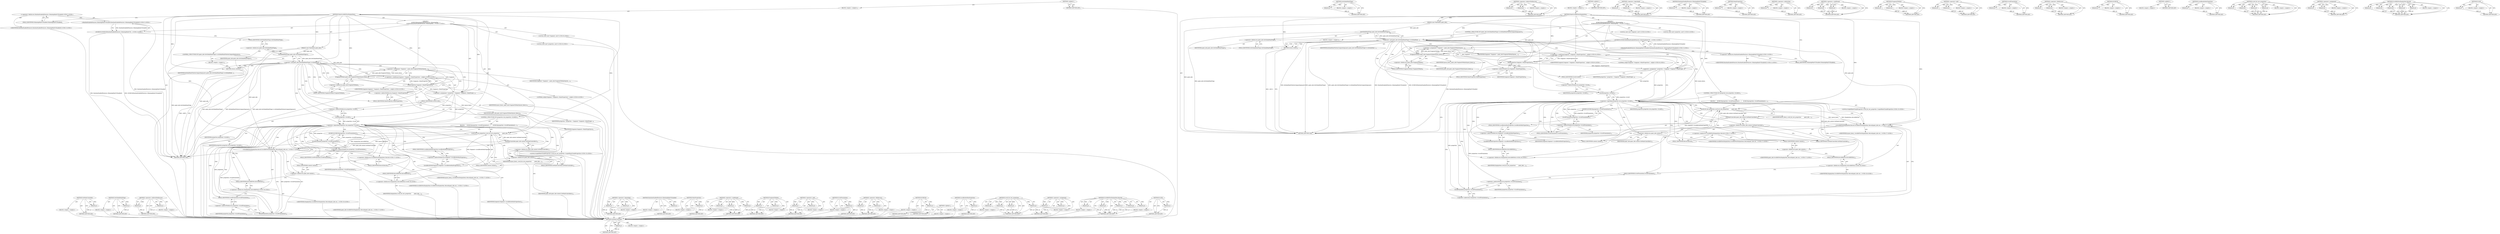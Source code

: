digraph "Scroll" {
vulnerable_179 [label=<(METHOD,GetPaintController)>];
vulnerable_180 [label=<(PARAM,p1)>];
vulnerable_181 [label=<(BLOCK,&lt;empty&gt;,&lt;empty&gt;)>];
vulnerable_182 [label=<(METHOD_RETURN,ANY)>];
vulnerable_130 [label=<(METHOD,GetGlobalPaintFlags)>];
vulnerable_131 [label=<(PARAM,p1)>];
vulnerable_132 [label=<(BLOCK,&lt;empty&gt;,&lt;empty&gt;)>];
vulnerable_133 [label=<(METHOD_RETURN,ANY)>];
vulnerable_154 [label=<(METHOD,&lt;operator&gt;.indirectFieldAccess)>];
vulnerable_155 [label=<(PARAM,p1)>];
vulnerable_156 [label=<(PARAM,p2)>];
vulnerable_157 [label=<(BLOCK,&lt;empty&gt;,&lt;empty&gt;)>];
vulnerable_158 [label=<(METHOD_RETURN,ANY)>];
vulnerable_6 [label=<(METHOD,&lt;global&gt;)<SUB>1</SUB>>];
vulnerable_7 [label=<(BLOCK,&lt;empty&gt;,&lt;empty&gt;)<SUB>1</SUB>>];
vulnerable_8 [label=<(METHOD,PaintScrollHitTestDisplayItem)<SUB>1</SUB>>];
vulnerable_9 [label=<(PARAM,const PaintInfo&amp; paint_info)<SUB>1</SUB>>];
vulnerable_10 [label="<(BLOCK,{
  DCHECK(RuntimeEnabledFeatures::SlimmingPain...,{
  DCHECK(RuntimeEnabledFeatures::SlimmingPain...)<SUB>1</SUB>>"];
vulnerable_11 [label="<(DCHECK,DCHECK(RuntimeEnabledFeatures::SlimmingPaintV2E...)<SUB>2</SUB>>"];
vulnerable_12 [label="<(RuntimeEnabledFeatures.SlimmingPaintV2Enabled,RuntimeEnabledFeatures::SlimmingPaintV2Enabled())<SUB>2</SUB>>"];
vulnerable_13 [label="<(&lt;operator&gt;.fieldAccess,RuntimeEnabledFeatures::SlimmingPaintV2Enabled)<SUB>2</SUB>>"];
vulnerable_14 [label="<(IDENTIFIER,RuntimeEnabledFeatures,RuntimeEnabledFeatures::SlimmingPaintV2Enabled())<SUB>2</SUB>>"];
vulnerable_15 [label=<(FIELD_IDENTIFIER,SlimmingPaintV2Enabled,SlimmingPaintV2Enabled)<SUB>2</SUB>>];
vulnerable_16 [label=<(CONTROL_STRUCTURE,IF,if (paint_info.GetGlobalPaintFlags() &amp; kGlobalPaintFlattenCompositingLayers))<SUB>4</SUB>>];
vulnerable_17 [label=<(&lt;operator&gt;.and,paint_info.GetGlobalPaintFlags() &amp; kGlobalPaint...)<SUB>4</SUB>>];
vulnerable_18 [label=<(GetGlobalPaintFlags,paint_info.GetGlobalPaintFlags())<SUB>4</SUB>>];
vulnerable_19 [label=<(&lt;operator&gt;.fieldAccess,paint_info.GetGlobalPaintFlags)<SUB>4</SUB>>];
vulnerable_20 [label=<(IDENTIFIER,paint_info,paint_info.GetGlobalPaintFlags())<SUB>4</SUB>>];
vulnerable_21 [label=<(FIELD_IDENTIFIER,GetGlobalPaintFlags,GetGlobalPaintFlags)<SUB>4</SUB>>];
vulnerable_22 [label=<(IDENTIFIER,kGlobalPaintFlattenCompositingLayers,paint_info.GetGlobalPaintFlags() &amp; kGlobalPaint...)<SUB>4</SUB>>];
vulnerable_23 [label=<(BLOCK,&lt;empty&gt;,&lt;empty&gt;)<SUB>5</SUB>>];
vulnerable_24 [label=<(RETURN,return;,return;)<SUB>5</SUB>>];
vulnerable_25 [label="<(LOCAL,const auto* fragment: auto*)<SUB>8</SUB>>"];
vulnerable_26 [label=<(&lt;operator&gt;.assignment,* fragment = paint_info.FragmentToPaint(layout_...)<SUB>8</SUB>>];
vulnerable_27 [label=<(IDENTIFIER,fragment,* fragment = paint_info.FragmentToPaint(layout_...)<SUB>8</SUB>>];
vulnerable_28 [label=<(FragmentToPaint,paint_info.FragmentToPaint(layout_block_))<SUB>8</SUB>>];
vulnerable_29 [label=<(&lt;operator&gt;.fieldAccess,paint_info.FragmentToPaint)<SUB>8</SUB>>];
vulnerable_30 [label=<(IDENTIFIER,paint_info,paint_info.FragmentToPaint(layout_block_))<SUB>8</SUB>>];
vulnerable_31 [label=<(FIELD_IDENTIFIER,FragmentToPaint,FragmentToPaint)<SUB>8</SUB>>];
vulnerable_32 [label=<(IDENTIFIER,layout_block_,paint_info.FragmentToPaint(layout_block_))<SUB>8</SUB>>];
vulnerable_33 [label="<(LOCAL,const auto* properties: auto*)<SUB>9</SUB>>"];
vulnerable_34 [label=<(&lt;operator&gt;.assignment,* properties = fragment ? fragment-&gt;PaintProper...)<SUB>9</SUB>>];
vulnerable_35 [label=<(IDENTIFIER,properties,* properties = fragment ? fragment-&gt;PaintProper...)<SUB>9</SUB>>];
vulnerable_36 [label="<(&lt;operator&gt;.conditional,fragment ? fragment-&gt;PaintProperties() : nullptr)<SUB>9</SUB>>"];
vulnerable_37 [label="<(IDENTIFIER,fragment,fragment ? fragment-&gt;PaintProperties() : nullptr)<SUB>9</SUB>>"];
vulnerable_38 [label=<(PaintProperties,fragment-&gt;PaintProperties())<SUB>9</SUB>>];
vulnerable_39 [label=<(&lt;operator&gt;.indirectFieldAccess,fragment-&gt;PaintProperties)<SUB>9</SUB>>];
vulnerable_40 [label=<(IDENTIFIER,fragment,fragment-&gt;PaintProperties())<SUB>9</SUB>>];
vulnerable_41 [label=<(FIELD_IDENTIFIER,PaintProperties,PaintProperties)<SUB>9</SUB>>];
vulnerable_42 [label="<(LITERAL,nullptr,fragment ? fragment-&gt;PaintProperties() : nullptr)<SUB>9</SUB>>"];
vulnerable_43 [label=<(CONTROL_STRUCTURE,IF,if (properties &amp;&amp; properties-&gt;Scroll()))<SUB>11</SUB>>];
vulnerable_44 [label=<(&lt;operator&gt;.logicalAnd,properties &amp;&amp; properties-&gt;Scroll())<SUB>11</SUB>>];
vulnerable_45 [label=<(IDENTIFIER,properties,properties &amp;&amp; properties-&gt;Scroll())<SUB>11</SUB>>];
vulnerable_46 [label=<(Scroll,properties-&gt;Scroll())<SUB>11</SUB>>];
vulnerable_47 [label=<(&lt;operator&gt;.indirectFieldAccess,properties-&gt;Scroll)<SUB>11</SUB>>];
vulnerable_48 [label=<(IDENTIFIER,properties,properties-&gt;Scroll())<SUB>11</SUB>>];
vulnerable_49 [label=<(FIELD_IDENTIFIER,Scroll,Scroll)<SUB>11</SUB>>];
vulnerable_50 [label=<(BLOCK,{
    DCHECK(properties-&gt;ScrollTranslation());
...,{
    DCHECK(properties-&gt;ScrollTranslation());
...)<SUB>11</SUB>>];
vulnerable_51 [label=<(DCHECK,DCHECK(properties-&gt;ScrollTranslation()))<SUB>12</SUB>>];
vulnerable_52 [label=<(ScrollTranslation,properties-&gt;ScrollTranslation())<SUB>12</SUB>>];
vulnerable_53 [label=<(&lt;operator&gt;.indirectFieldAccess,properties-&gt;ScrollTranslation)<SUB>12</SUB>>];
vulnerable_54 [label=<(IDENTIFIER,properties,properties-&gt;ScrollTranslation())<SUB>12</SUB>>];
vulnerable_55 [label=<(FIELD_IDENTIFIER,ScrollTranslation,ScrollTranslation)<SUB>12</SUB>>];
vulnerable_56 [label="<(LOCAL,ScopedPaintChunkProperties scroll_hit_test_properties: ScopedPaintChunkProperties)<SUB>13</SUB>>"];
vulnerable_57 [label=<(scroll_hit_test_properties,scroll_hit_test_properties(
        paint_info....)<SUB>13</SUB>>];
vulnerable_58 [label=<(GetPaintController,paint_info.context.GetPaintController())<SUB>14</SUB>>];
vulnerable_59 [label=<(&lt;operator&gt;.fieldAccess,paint_info.context.GetPaintController)<SUB>14</SUB>>];
vulnerable_60 [label=<(&lt;operator&gt;.fieldAccess,paint_info.context)<SUB>14</SUB>>];
vulnerable_61 [label=<(IDENTIFIER,paint_info,paint_info.context.GetPaintController())<SUB>14</SUB>>];
vulnerable_62 [label=<(FIELD_IDENTIFIER,context,context)<SUB>14</SUB>>];
vulnerable_63 [label=<(FIELD_IDENTIFIER,GetPaintController,GetPaintController)<SUB>14</SUB>>];
vulnerable_64 [label=<(LocalBorderBoxProperties,fragment-&gt;LocalBorderBoxProperties())<SUB>15</SUB>>];
vulnerable_65 [label=<(&lt;operator&gt;.indirectFieldAccess,fragment-&gt;LocalBorderBoxProperties)<SUB>15</SUB>>];
vulnerable_66 [label=<(IDENTIFIER,fragment,fragment-&gt;LocalBorderBoxProperties())<SUB>15</SUB>>];
vulnerable_67 [label=<(FIELD_IDENTIFIER,LocalBorderBoxProperties,LocalBorderBoxProperties)<SUB>15</SUB>>];
vulnerable_68 [label=<(IDENTIFIER,layout_block_,scroll_hit_test_properties(
        paint_info....)<SUB>15</SUB>>];
vulnerable_69 [label="<(&lt;operator&gt;.fieldAccess,DisplayItem::kScrollHitTest)<SUB>16</SUB>>"];
vulnerable_70 [label=<(IDENTIFIER,DisplayItem,scroll_hit_test_properties(
        paint_info....)<SUB>16</SUB>>];
vulnerable_71 [label=<(FIELD_IDENTIFIER,kScrollHitTest,kScrollHitTest)<SUB>16</SUB>>];
vulnerable_72 [label="<(ScrollHitTestDisplayItem.Record,ScrollHitTestDisplayItem::Record(paint_info.con...)<SUB>17</SUB>>"];
vulnerable_73 [label="<(&lt;operator&gt;.fieldAccess,ScrollHitTestDisplayItem::Record)<SUB>17</SUB>>"];
vulnerable_74 [label="<(IDENTIFIER,ScrollHitTestDisplayItem,ScrollHitTestDisplayItem::Record(paint_info.con...)<SUB>17</SUB>>"];
vulnerable_75 [label=<(FIELD_IDENTIFIER,Record,Record)<SUB>17</SUB>>];
vulnerable_76 [label=<(&lt;operator&gt;.fieldAccess,paint_info.context)<SUB>17</SUB>>];
vulnerable_77 [label="<(IDENTIFIER,paint_info,ScrollHitTestDisplayItem::Record(paint_info.con...)<SUB>17</SUB>>"];
vulnerable_78 [label=<(FIELD_IDENTIFIER,context,context)<SUB>17</SUB>>];
vulnerable_79 [label="<(IDENTIFIER,layout_block_,ScrollHitTestDisplayItem::Record(paint_info.con...)<SUB>17</SUB>>"];
vulnerable_80 [label="<(&lt;operator&gt;.fieldAccess,DisplayItem::kScrollHitTest)<SUB>18</SUB>>"];
vulnerable_81 [label="<(IDENTIFIER,DisplayItem,ScrollHitTestDisplayItem::Record(paint_info.con...)<SUB>18</SUB>>"];
vulnerable_82 [label=<(FIELD_IDENTIFIER,kScrollHitTest,kScrollHitTest)<SUB>18</SUB>>];
vulnerable_83 [label=<(ScrollTranslation,properties-&gt;ScrollTranslation())<SUB>19</SUB>>];
vulnerable_84 [label=<(&lt;operator&gt;.indirectFieldAccess,properties-&gt;ScrollTranslation)<SUB>19</SUB>>];
vulnerable_85 [label=<(IDENTIFIER,properties,properties-&gt;ScrollTranslation())<SUB>19</SUB>>];
vulnerable_86 [label=<(FIELD_IDENTIFIER,ScrollTranslation,ScrollTranslation)<SUB>19</SUB>>];
vulnerable_87 [label=<(METHOD_RETURN,void)<SUB>1</SUB>>];
vulnerable_89 [label=<(METHOD_RETURN,ANY)<SUB>1</SUB>>];
vulnerable_159 [label=<(METHOD,&lt;operator&gt;.logicalAnd)>];
vulnerable_160 [label=<(PARAM,p1)>];
vulnerable_161 [label=<(PARAM,p2)>];
vulnerable_162 [label=<(BLOCK,&lt;empty&gt;,&lt;empty&gt;)>];
vulnerable_163 [label=<(METHOD_RETURN,ANY)>];
vulnerable_116 [label=<(METHOD,RuntimeEnabledFeatures.SlimmingPaintV2Enabled)>];
vulnerable_117 [label=<(PARAM,p1)>];
vulnerable_118 [label=<(BLOCK,&lt;empty&gt;,&lt;empty&gt;)>];
vulnerable_119 [label=<(METHOD_RETURN,ANY)>];
vulnerable_150 [label=<(METHOD,PaintProperties)>];
vulnerable_151 [label=<(PARAM,p1)>];
vulnerable_152 [label=<(BLOCK,&lt;empty&gt;,&lt;empty&gt;)>];
vulnerable_153 [label=<(METHOD_RETURN,ANY)>];
vulnerable_144 [label=<(METHOD,&lt;operator&gt;.conditional)>];
vulnerable_145 [label=<(PARAM,p1)>];
vulnerable_146 [label=<(PARAM,p2)>];
vulnerable_147 [label=<(PARAM,p3)>];
vulnerable_148 [label=<(BLOCK,&lt;empty&gt;,&lt;empty&gt;)>];
vulnerable_149 [label=<(METHOD_RETURN,ANY)>];
vulnerable_139 [label=<(METHOD,FragmentToPaint)>];
vulnerable_140 [label=<(PARAM,p1)>];
vulnerable_141 [label=<(PARAM,p2)>];
vulnerable_142 [label=<(BLOCK,&lt;empty&gt;,&lt;empty&gt;)>];
vulnerable_143 [label=<(METHOD_RETURN,ANY)>];
vulnerable_125 [label=<(METHOD,&lt;operator&gt;.and)>];
vulnerable_126 [label=<(PARAM,p1)>];
vulnerable_127 [label=<(PARAM,p2)>];
vulnerable_128 [label=<(BLOCK,&lt;empty&gt;,&lt;empty&gt;)>];
vulnerable_129 [label=<(METHOD_RETURN,ANY)>];
vulnerable_168 [label=<(METHOD,ScrollTranslation)>];
vulnerable_169 [label=<(PARAM,p1)>];
vulnerable_170 [label=<(BLOCK,&lt;empty&gt;,&lt;empty&gt;)>];
vulnerable_171 [label=<(METHOD_RETURN,ANY)>];
vulnerable_120 [label=<(METHOD,&lt;operator&gt;.fieldAccess)>];
vulnerable_121 [label=<(PARAM,p1)>];
vulnerable_122 [label=<(PARAM,p2)>];
vulnerable_123 [label=<(BLOCK,&lt;empty&gt;,&lt;empty&gt;)>];
vulnerable_124 [label=<(METHOD_RETURN,ANY)>];
vulnerable_112 [label=<(METHOD,DCHECK)>];
vulnerable_113 [label=<(PARAM,p1)>];
vulnerable_114 [label=<(BLOCK,&lt;empty&gt;,&lt;empty&gt;)>];
vulnerable_115 [label=<(METHOD_RETURN,ANY)>];
vulnerable_106 [label=<(METHOD,&lt;global&gt;)<SUB>1</SUB>>];
vulnerable_107 [label=<(BLOCK,&lt;empty&gt;,&lt;empty&gt;)>];
vulnerable_108 [label=<(METHOD_RETURN,ANY)>];
vulnerable_183 [label=<(METHOD,LocalBorderBoxProperties)>];
vulnerable_184 [label=<(PARAM,p1)>];
vulnerable_185 [label=<(BLOCK,&lt;empty&gt;,&lt;empty&gt;)>];
vulnerable_186 [label=<(METHOD_RETURN,ANY)>];
vulnerable_172 [label=<(METHOD,scroll_hit_test_properties)>];
vulnerable_173 [label=<(PARAM,p1)>];
vulnerable_174 [label=<(PARAM,p2)>];
vulnerable_175 [label=<(PARAM,p3)>];
vulnerable_176 [label=<(PARAM,p4)>];
vulnerable_177 [label=<(BLOCK,&lt;empty&gt;,&lt;empty&gt;)>];
vulnerable_178 [label=<(METHOD_RETURN,ANY)>];
vulnerable_134 [label=<(METHOD,&lt;operator&gt;.assignment)>];
vulnerable_135 [label=<(PARAM,p1)>];
vulnerable_136 [label=<(PARAM,p2)>];
vulnerable_137 [label=<(BLOCK,&lt;empty&gt;,&lt;empty&gt;)>];
vulnerable_138 [label=<(METHOD_RETURN,ANY)>];
vulnerable_187 [label=<(METHOD,ScrollHitTestDisplayItem.Record)>];
vulnerable_188 [label=<(PARAM,p1)>];
vulnerable_189 [label=<(PARAM,p2)>];
vulnerable_190 [label=<(PARAM,p3)>];
vulnerable_191 [label=<(PARAM,p4)>];
vulnerable_192 [label=<(PARAM,p5)>];
vulnerable_193 [label=<(BLOCK,&lt;empty&gt;,&lt;empty&gt;)>];
vulnerable_194 [label=<(METHOD_RETURN,ANY)>];
vulnerable_164 [label=<(METHOD,Scroll)>];
vulnerable_165 [label=<(PARAM,p1)>];
vulnerable_166 [label=<(BLOCK,&lt;empty&gt;,&lt;empty&gt;)>];
vulnerable_167 [label=<(METHOD_RETURN,ANY)>];
fixed_180 [label=<(METHOD,GetPaintController)>];
fixed_181 [label=<(PARAM,p1)>];
fixed_182 [label=<(BLOCK,&lt;empty&gt;,&lt;empty&gt;)>];
fixed_183 [label=<(METHOD_RETURN,ANY)>];
fixed_131 [label=<(METHOD,GetGlobalPaintFlags)>];
fixed_132 [label=<(PARAM,p1)>];
fixed_133 [label=<(BLOCK,&lt;empty&gt;,&lt;empty&gt;)>];
fixed_134 [label=<(METHOD_RETURN,ANY)>];
fixed_155 [label=<(METHOD,&lt;operator&gt;.indirectFieldAccess)>];
fixed_156 [label=<(PARAM,p1)>];
fixed_157 [label=<(PARAM,p2)>];
fixed_158 [label=<(BLOCK,&lt;empty&gt;,&lt;empty&gt;)>];
fixed_159 [label=<(METHOD_RETURN,ANY)>];
fixed_6 [label=<(METHOD,&lt;global&gt;)<SUB>1</SUB>>];
fixed_7 [label=<(BLOCK,&lt;empty&gt;,&lt;empty&gt;)<SUB>1</SUB>>];
fixed_8 [label=<(METHOD,PaintScrollHitTestDisplayItem)<SUB>1</SUB>>];
fixed_9 [label=<(PARAM,const PaintInfo&amp; paint_info)<SUB>1</SUB>>];
fixed_10 [label="<(BLOCK,{
  DCHECK(RuntimeEnabledFeatures::SlimmingPain...,{
  DCHECK(RuntimeEnabledFeatures::SlimmingPain...)<SUB>1</SUB>>"];
fixed_11 [label="<(DCHECK,DCHECK(RuntimeEnabledFeatures::SlimmingPaintV2E...)<SUB>2</SUB>>"];
fixed_12 [label="<(RuntimeEnabledFeatures.SlimmingPaintV2Enabled,RuntimeEnabledFeatures::SlimmingPaintV2Enabled())<SUB>2</SUB>>"];
fixed_13 [label="<(&lt;operator&gt;.fieldAccess,RuntimeEnabledFeatures::SlimmingPaintV2Enabled)<SUB>2</SUB>>"];
fixed_14 [label="<(IDENTIFIER,RuntimeEnabledFeatures,RuntimeEnabledFeatures::SlimmingPaintV2Enabled())<SUB>2</SUB>>"];
fixed_15 [label=<(FIELD_IDENTIFIER,SlimmingPaintV2Enabled,SlimmingPaintV2Enabled)<SUB>2</SUB>>];
fixed_16 [label=<(CONTROL_STRUCTURE,IF,if (paint_info.GetGlobalPaintFlags() &amp; kGlobalPaintFlattenCompositingLayers))<SUB>4</SUB>>];
fixed_17 [label=<(&lt;operator&gt;.and,paint_info.GetGlobalPaintFlags() &amp; kGlobalPaint...)<SUB>4</SUB>>];
fixed_18 [label=<(GetGlobalPaintFlags,paint_info.GetGlobalPaintFlags())<SUB>4</SUB>>];
fixed_19 [label=<(&lt;operator&gt;.fieldAccess,paint_info.GetGlobalPaintFlags)<SUB>4</SUB>>];
fixed_20 [label=<(IDENTIFIER,paint_info,paint_info.GetGlobalPaintFlags())<SUB>4</SUB>>];
fixed_21 [label=<(FIELD_IDENTIFIER,GetGlobalPaintFlags,GetGlobalPaintFlags)<SUB>4</SUB>>];
fixed_22 [label=<(IDENTIFIER,kGlobalPaintFlattenCompositingLayers,paint_info.GetGlobalPaintFlags() &amp; kGlobalPaint...)<SUB>4</SUB>>];
fixed_23 [label=<(BLOCK,&lt;empty&gt;,&lt;empty&gt;)<SUB>5</SUB>>];
fixed_24 [label=<(RETURN,return;,return;)<SUB>5</SUB>>];
fixed_25 [label="<(LOCAL,const auto* fragment: auto*)<SUB>8</SUB>>"];
fixed_26 [label=<(&lt;operator&gt;.assignment,* fragment = paint_info.FragmentToPaint(layout_...)<SUB>8</SUB>>];
fixed_27 [label=<(IDENTIFIER,fragment,* fragment = paint_info.FragmentToPaint(layout_...)<SUB>8</SUB>>];
fixed_28 [label=<(FragmentToPaint,paint_info.FragmentToPaint(layout_block_))<SUB>8</SUB>>];
fixed_29 [label=<(&lt;operator&gt;.fieldAccess,paint_info.FragmentToPaint)<SUB>8</SUB>>];
fixed_30 [label=<(IDENTIFIER,paint_info,paint_info.FragmentToPaint(layout_block_))<SUB>8</SUB>>];
fixed_31 [label=<(FIELD_IDENTIFIER,FragmentToPaint,FragmentToPaint)<SUB>8</SUB>>];
fixed_32 [label=<(IDENTIFIER,layout_block_,paint_info.FragmentToPaint(layout_block_))<SUB>8</SUB>>];
fixed_33 [label="<(LOCAL,const auto* properties: auto*)<SUB>9</SUB>>"];
fixed_34 [label=<(&lt;operator&gt;.assignment,* properties = fragment ? fragment-&gt;PaintProper...)<SUB>9</SUB>>];
fixed_35 [label=<(IDENTIFIER,properties,* properties = fragment ? fragment-&gt;PaintProper...)<SUB>9</SUB>>];
fixed_36 [label="<(&lt;operator&gt;.conditional,fragment ? fragment-&gt;PaintProperties() : nullptr)<SUB>9</SUB>>"];
fixed_37 [label="<(IDENTIFIER,fragment,fragment ? fragment-&gt;PaintProperties() : nullptr)<SUB>9</SUB>>"];
fixed_38 [label=<(PaintProperties,fragment-&gt;PaintProperties())<SUB>9</SUB>>];
fixed_39 [label=<(&lt;operator&gt;.indirectFieldAccess,fragment-&gt;PaintProperties)<SUB>9</SUB>>];
fixed_40 [label=<(IDENTIFIER,fragment,fragment-&gt;PaintProperties())<SUB>9</SUB>>];
fixed_41 [label=<(FIELD_IDENTIFIER,PaintProperties,PaintProperties)<SUB>9</SUB>>];
fixed_42 [label="<(LITERAL,nullptr,fragment ? fragment-&gt;PaintProperties() : nullptr)<SUB>9</SUB>>"];
fixed_43 [label=<(CONTROL_STRUCTURE,IF,if (properties &amp;&amp; properties-&gt;Scroll()))<SUB>11</SUB>>];
fixed_44 [label=<(&lt;operator&gt;.logicalAnd,properties &amp;&amp; properties-&gt;Scroll())<SUB>11</SUB>>];
fixed_45 [label=<(IDENTIFIER,properties,properties &amp;&amp; properties-&gt;Scroll())<SUB>11</SUB>>];
fixed_46 [label=<(Scroll,properties-&gt;Scroll())<SUB>11</SUB>>];
fixed_47 [label=<(&lt;operator&gt;.indirectFieldAccess,properties-&gt;Scroll)<SUB>11</SUB>>];
fixed_48 [label=<(IDENTIFIER,properties,properties-&gt;Scroll())<SUB>11</SUB>>];
fixed_49 [label=<(FIELD_IDENTIFIER,Scroll,Scroll)<SUB>11</SUB>>];
fixed_50 [label=<(BLOCK,{
    DCHECK(properties-&gt;ScrollTranslation());
...,{
    DCHECK(properties-&gt;ScrollTranslation());
...)<SUB>11</SUB>>];
fixed_51 [label=<(DCHECK,DCHECK(properties-&gt;ScrollTranslation()))<SUB>12</SUB>>];
fixed_52 [label=<(ScrollTranslation,properties-&gt;ScrollTranslation())<SUB>12</SUB>>];
fixed_53 [label=<(&lt;operator&gt;.indirectFieldAccess,properties-&gt;ScrollTranslation)<SUB>12</SUB>>];
fixed_54 [label=<(IDENTIFIER,properties,properties-&gt;ScrollTranslation())<SUB>12</SUB>>];
fixed_55 [label=<(FIELD_IDENTIFIER,ScrollTranslation,ScrollTranslation)<SUB>12</SUB>>];
fixed_56 [label="<(LOCAL,ScopedPaintChunkProperties scroll_hit_test_properties: ScopedPaintChunkProperties)<SUB>13</SUB>>"];
fixed_57 [label=<(scroll_hit_test_properties,scroll_hit_test_properties(
        paint_info....)<SUB>13</SUB>>];
fixed_58 [label=<(GetPaintController,paint_info.context.GetPaintController())<SUB>14</SUB>>];
fixed_59 [label=<(&lt;operator&gt;.fieldAccess,paint_info.context.GetPaintController)<SUB>14</SUB>>];
fixed_60 [label=<(&lt;operator&gt;.fieldAccess,paint_info.context)<SUB>14</SUB>>];
fixed_61 [label=<(IDENTIFIER,paint_info,paint_info.context.GetPaintController())<SUB>14</SUB>>];
fixed_62 [label=<(FIELD_IDENTIFIER,context,context)<SUB>14</SUB>>];
fixed_63 [label=<(FIELD_IDENTIFIER,GetPaintController,GetPaintController)<SUB>14</SUB>>];
fixed_64 [label=<(LocalBorderBoxProperties,fragment-&gt;LocalBorderBoxProperties())<SUB>15</SUB>>];
fixed_65 [label=<(&lt;operator&gt;.indirectFieldAccess,fragment-&gt;LocalBorderBoxProperties)<SUB>15</SUB>>];
fixed_66 [label=<(IDENTIFIER,fragment,fragment-&gt;LocalBorderBoxProperties())<SUB>15</SUB>>];
fixed_67 [label=<(FIELD_IDENTIFIER,LocalBorderBoxProperties,LocalBorderBoxProperties)<SUB>15</SUB>>];
fixed_68 [label=<(IDENTIFIER,layout_block_,scroll_hit_test_properties(
        paint_info....)<SUB>15</SUB>>];
fixed_69 [label="<(&lt;operator&gt;.fieldAccess,DisplayItem::kScrollHitTest)<SUB>16</SUB>>"];
fixed_70 [label=<(IDENTIFIER,DisplayItem,scroll_hit_test_properties(
        paint_info....)<SUB>16</SUB>>];
fixed_71 [label=<(FIELD_IDENTIFIER,kScrollHitTest,kScrollHitTest)<SUB>16</SUB>>];
fixed_72 [label="<(ScrollHitTestDisplayItem.Record,ScrollHitTestDisplayItem::Record(paint_info.con...)<SUB>17</SUB>>"];
fixed_73 [label="<(&lt;operator&gt;.fieldAccess,ScrollHitTestDisplayItem::Record)<SUB>17</SUB>>"];
fixed_74 [label="<(IDENTIFIER,ScrollHitTestDisplayItem,ScrollHitTestDisplayItem::Record(paint_info.con...)<SUB>17</SUB>>"];
fixed_75 [label=<(FIELD_IDENTIFIER,Record,Record)<SUB>17</SUB>>];
fixed_76 [label=<(&lt;operator&gt;.fieldAccess,paint_info.context)<SUB>17</SUB>>];
fixed_77 [label="<(IDENTIFIER,paint_info,ScrollHitTestDisplayItem::Record(paint_info.con...)<SUB>17</SUB>>"];
fixed_78 [label=<(FIELD_IDENTIFIER,context,context)<SUB>17</SUB>>];
fixed_79 [label="<(IDENTIFIER,layout_block_,ScrollHitTestDisplayItem::Record(paint_info.con...)<SUB>17</SUB>>"];
fixed_80 [label="<(&lt;operator&gt;.fieldAccess,DisplayItem::kScrollHitTest)<SUB>18</SUB>>"];
fixed_81 [label="<(IDENTIFIER,DisplayItem,ScrollHitTestDisplayItem::Record(paint_info.con...)<SUB>18</SUB>>"];
fixed_82 [label=<(FIELD_IDENTIFIER,kScrollHitTest,kScrollHitTest)<SUB>18</SUB>>];
fixed_83 [label=<(&lt;operator&gt;.indirection,*properties-&gt;ScrollTranslation())<SUB>19</SUB>>];
fixed_84 [label=<(ScrollTranslation,properties-&gt;ScrollTranslation())<SUB>19</SUB>>];
fixed_85 [label=<(&lt;operator&gt;.indirectFieldAccess,properties-&gt;ScrollTranslation)<SUB>19</SUB>>];
fixed_86 [label=<(IDENTIFIER,properties,properties-&gt;ScrollTranslation())<SUB>19</SUB>>];
fixed_87 [label=<(FIELD_IDENTIFIER,ScrollTranslation,ScrollTranslation)<SUB>19</SUB>>];
fixed_88 [label=<(METHOD_RETURN,void)<SUB>1</SUB>>];
fixed_90 [label=<(METHOD_RETURN,ANY)<SUB>1</SUB>>];
fixed_160 [label=<(METHOD,&lt;operator&gt;.logicalAnd)>];
fixed_161 [label=<(PARAM,p1)>];
fixed_162 [label=<(PARAM,p2)>];
fixed_163 [label=<(BLOCK,&lt;empty&gt;,&lt;empty&gt;)>];
fixed_164 [label=<(METHOD_RETURN,ANY)>];
fixed_117 [label=<(METHOD,RuntimeEnabledFeatures.SlimmingPaintV2Enabled)>];
fixed_118 [label=<(PARAM,p1)>];
fixed_119 [label=<(BLOCK,&lt;empty&gt;,&lt;empty&gt;)>];
fixed_120 [label=<(METHOD_RETURN,ANY)>];
fixed_151 [label=<(METHOD,PaintProperties)>];
fixed_152 [label=<(PARAM,p1)>];
fixed_153 [label=<(BLOCK,&lt;empty&gt;,&lt;empty&gt;)>];
fixed_154 [label=<(METHOD_RETURN,ANY)>];
fixed_196 [label=<(METHOD,&lt;operator&gt;.indirection)>];
fixed_197 [label=<(PARAM,p1)>];
fixed_198 [label=<(BLOCK,&lt;empty&gt;,&lt;empty&gt;)>];
fixed_199 [label=<(METHOD_RETURN,ANY)>];
fixed_145 [label=<(METHOD,&lt;operator&gt;.conditional)>];
fixed_146 [label=<(PARAM,p1)>];
fixed_147 [label=<(PARAM,p2)>];
fixed_148 [label=<(PARAM,p3)>];
fixed_149 [label=<(BLOCK,&lt;empty&gt;,&lt;empty&gt;)>];
fixed_150 [label=<(METHOD_RETURN,ANY)>];
fixed_140 [label=<(METHOD,FragmentToPaint)>];
fixed_141 [label=<(PARAM,p1)>];
fixed_142 [label=<(PARAM,p2)>];
fixed_143 [label=<(BLOCK,&lt;empty&gt;,&lt;empty&gt;)>];
fixed_144 [label=<(METHOD_RETURN,ANY)>];
fixed_126 [label=<(METHOD,&lt;operator&gt;.and)>];
fixed_127 [label=<(PARAM,p1)>];
fixed_128 [label=<(PARAM,p2)>];
fixed_129 [label=<(BLOCK,&lt;empty&gt;,&lt;empty&gt;)>];
fixed_130 [label=<(METHOD_RETURN,ANY)>];
fixed_169 [label=<(METHOD,ScrollTranslation)>];
fixed_170 [label=<(PARAM,p1)>];
fixed_171 [label=<(BLOCK,&lt;empty&gt;,&lt;empty&gt;)>];
fixed_172 [label=<(METHOD_RETURN,ANY)>];
fixed_121 [label=<(METHOD,&lt;operator&gt;.fieldAccess)>];
fixed_122 [label=<(PARAM,p1)>];
fixed_123 [label=<(PARAM,p2)>];
fixed_124 [label=<(BLOCK,&lt;empty&gt;,&lt;empty&gt;)>];
fixed_125 [label=<(METHOD_RETURN,ANY)>];
fixed_113 [label=<(METHOD,DCHECK)>];
fixed_114 [label=<(PARAM,p1)>];
fixed_115 [label=<(BLOCK,&lt;empty&gt;,&lt;empty&gt;)>];
fixed_116 [label=<(METHOD_RETURN,ANY)>];
fixed_107 [label=<(METHOD,&lt;global&gt;)<SUB>1</SUB>>];
fixed_108 [label=<(BLOCK,&lt;empty&gt;,&lt;empty&gt;)>];
fixed_109 [label=<(METHOD_RETURN,ANY)>];
fixed_184 [label=<(METHOD,LocalBorderBoxProperties)>];
fixed_185 [label=<(PARAM,p1)>];
fixed_186 [label=<(BLOCK,&lt;empty&gt;,&lt;empty&gt;)>];
fixed_187 [label=<(METHOD_RETURN,ANY)>];
fixed_173 [label=<(METHOD,scroll_hit_test_properties)>];
fixed_174 [label=<(PARAM,p1)>];
fixed_175 [label=<(PARAM,p2)>];
fixed_176 [label=<(PARAM,p3)>];
fixed_177 [label=<(PARAM,p4)>];
fixed_178 [label=<(BLOCK,&lt;empty&gt;,&lt;empty&gt;)>];
fixed_179 [label=<(METHOD_RETURN,ANY)>];
fixed_135 [label=<(METHOD,&lt;operator&gt;.assignment)>];
fixed_136 [label=<(PARAM,p1)>];
fixed_137 [label=<(PARAM,p2)>];
fixed_138 [label=<(BLOCK,&lt;empty&gt;,&lt;empty&gt;)>];
fixed_139 [label=<(METHOD_RETURN,ANY)>];
fixed_188 [label=<(METHOD,ScrollHitTestDisplayItem.Record)>];
fixed_189 [label=<(PARAM,p1)>];
fixed_190 [label=<(PARAM,p2)>];
fixed_191 [label=<(PARAM,p3)>];
fixed_192 [label=<(PARAM,p4)>];
fixed_193 [label=<(PARAM,p5)>];
fixed_194 [label=<(BLOCK,&lt;empty&gt;,&lt;empty&gt;)>];
fixed_195 [label=<(METHOD_RETURN,ANY)>];
fixed_165 [label=<(METHOD,Scroll)>];
fixed_166 [label=<(PARAM,p1)>];
fixed_167 [label=<(BLOCK,&lt;empty&gt;,&lt;empty&gt;)>];
fixed_168 [label=<(METHOD_RETURN,ANY)>];
vulnerable_179 -> vulnerable_180  [key=0, label="AST: "];
vulnerable_179 -> vulnerable_180  [key=1, label="DDG: "];
vulnerable_179 -> vulnerable_181  [key=0, label="AST: "];
vulnerable_179 -> vulnerable_182  [key=0, label="AST: "];
vulnerable_179 -> vulnerable_182  [key=1, label="CFG: "];
vulnerable_180 -> vulnerable_182  [key=0, label="DDG: p1"];
vulnerable_181 -> fixed_180  [key=0];
vulnerable_182 -> fixed_180  [key=0];
vulnerable_130 -> vulnerable_131  [key=0, label="AST: "];
vulnerable_130 -> vulnerable_131  [key=1, label="DDG: "];
vulnerable_130 -> vulnerable_132  [key=0, label="AST: "];
vulnerable_130 -> vulnerable_133  [key=0, label="AST: "];
vulnerable_130 -> vulnerable_133  [key=1, label="CFG: "];
vulnerable_131 -> vulnerable_133  [key=0, label="DDG: p1"];
vulnerable_132 -> fixed_180  [key=0];
vulnerable_133 -> fixed_180  [key=0];
vulnerable_154 -> vulnerable_155  [key=0, label="AST: "];
vulnerable_154 -> vulnerable_155  [key=1, label="DDG: "];
vulnerable_154 -> vulnerable_157  [key=0, label="AST: "];
vulnerable_154 -> vulnerable_156  [key=0, label="AST: "];
vulnerable_154 -> vulnerable_156  [key=1, label="DDG: "];
vulnerable_154 -> vulnerable_158  [key=0, label="AST: "];
vulnerable_154 -> vulnerable_158  [key=1, label="CFG: "];
vulnerable_155 -> vulnerable_158  [key=0, label="DDG: p1"];
vulnerable_156 -> vulnerable_158  [key=0, label="DDG: p2"];
vulnerable_157 -> fixed_180  [key=0];
vulnerable_158 -> fixed_180  [key=0];
vulnerable_6 -> vulnerable_7  [key=0, label="AST: "];
vulnerable_6 -> vulnerable_89  [key=0, label="AST: "];
vulnerable_6 -> vulnerable_89  [key=1, label="CFG: "];
vulnerable_7 -> vulnerable_8  [key=0, label="AST: "];
vulnerable_8 -> vulnerable_9  [key=0, label="AST: "];
vulnerable_8 -> vulnerable_9  [key=1, label="DDG: "];
vulnerable_8 -> vulnerable_10  [key=0, label="AST: "];
vulnerable_8 -> vulnerable_87  [key=0, label="AST: "];
vulnerable_8 -> vulnerable_15  [key=0, label="CFG: "];
vulnerable_8 -> vulnerable_34  [key=0, label="DDG: "];
vulnerable_8 -> vulnerable_17  [key=0, label="DDG: "];
vulnerable_8 -> vulnerable_24  [key=0, label="DDG: "];
vulnerable_8 -> vulnerable_28  [key=0, label="DDG: "];
vulnerable_8 -> vulnerable_36  [key=0, label="DDG: "];
vulnerable_8 -> vulnerable_44  [key=0, label="DDG: "];
vulnerable_8 -> vulnerable_57  [key=0, label="DDG: "];
vulnerable_8 -> vulnerable_72  [key=0, label="DDG: "];
vulnerable_9 -> vulnerable_87  [key=0, label="DDG: paint_info"];
vulnerable_9 -> vulnerable_28  [key=0, label="DDG: paint_info"];
vulnerable_9 -> vulnerable_18  [key=0, label="DDG: paint_info"];
vulnerable_9 -> vulnerable_72  [key=0, label="DDG: paint_info"];
vulnerable_10 -> vulnerable_11  [key=0, label="AST: "];
vulnerable_10 -> vulnerable_16  [key=0, label="AST: "];
vulnerable_10 -> vulnerable_25  [key=0, label="AST: "];
vulnerable_10 -> vulnerable_26  [key=0, label="AST: "];
vulnerable_10 -> vulnerable_33  [key=0, label="AST: "];
vulnerable_10 -> vulnerable_34  [key=0, label="AST: "];
vulnerable_10 -> vulnerable_43  [key=0, label="AST: "];
vulnerable_11 -> vulnerable_12  [key=0, label="AST: "];
vulnerable_11 -> vulnerable_21  [key=0, label="CFG: "];
vulnerable_11 -> vulnerable_87  [key=0, label="DDG: RuntimeEnabledFeatures::SlimmingPaintV2Enabled()"];
vulnerable_11 -> vulnerable_87  [key=1, label="DDG: DCHECK(RuntimeEnabledFeatures::SlimmingPaintV2Enabled())"];
vulnerable_12 -> vulnerable_13  [key=0, label="AST: "];
vulnerable_12 -> vulnerable_11  [key=0, label="CFG: "];
vulnerable_12 -> vulnerable_11  [key=1, label="DDG: RuntimeEnabledFeatures::SlimmingPaintV2Enabled"];
vulnerable_12 -> vulnerable_87  [key=0, label="DDG: RuntimeEnabledFeatures::SlimmingPaintV2Enabled"];
vulnerable_13 -> vulnerable_14  [key=0, label="AST: "];
vulnerable_13 -> vulnerable_15  [key=0, label="AST: "];
vulnerable_13 -> vulnerable_12  [key=0, label="CFG: "];
vulnerable_14 -> fixed_180  [key=0];
vulnerable_15 -> vulnerable_13  [key=0, label="CFG: "];
vulnerable_16 -> vulnerable_17  [key=0, label="AST: "];
vulnerable_16 -> vulnerable_23  [key=0, label="AST: "];
vulnerable_17 -> vulnerable_18  [key=0, label="AST: "];
vulnerable_17 -> vulnerable_22  [key=0, label="AST: "];
vulnerable_17 -> vulnerable_24  [key=0, label="CFG: "];
vulnerable_17 -> vulnerable_24  [key=1, label="CDG: "];
vulnerable_17 -> vulnerable_31  [key=0, label="CFG: "];
vulnerable_17 -> vulnerable_31  [key=1, label="CDG: "];
vulnerable_17 -> vulnerable_87  [key=0, label="DDG: paint_info.GetGlobalPaintFlags()"];
vulnerable_17 -> vulnerable_87  [key=1, label="DDG: paint_info.GetGlobalPaintFlags() &amp; kGlobalPaintFlattenCompositingLayers"];
vulnerable_17 -> vulnerable_87  [key=2, label="DDG: kGlobalPaintFlattenCompositingLayers"];
vulnerable_17 -> vulnerable_34  [key=0, label="CDG: "];
vulnerable_17 -> vulnerable_26  [key=0, label="CDG: "];
vulnerable_17 -> vulnerable_28  [key=0, label="CDG: "];
vulnerable_17 -> vulnerable_29  [key=0, label="CDG: "];
vulnerable_17 -> vulnerable_44  [key=0, label="CDG: "];
vulnerable_17 -> vulnerable_36  [key=0, label="CDG: "];
vulnerable_17 -> vulnerable_38  [key=0, label="CDG: "];
vulnerable_17 -> vulnerable_41  [key=0, label="CDG: "];
vulnerable_17 -> vulnerable_39  [key=0, label="CDG: "];
vulnerable_17 -> vulnerable_47  [key=0, label="CDG: "];
vulnerable_17 -> vulnerable_49  [key=0, label="CDG: "];
vulnerable_17 -> vulnerable_46  [key=0, label="CDG: "];
vulnerable_18 -> vulnerable_19  [key=0, label="AST: "];
vulnerable_18 -> vulnerable_17  [key=0, label="CFG: "];
vulnerable_18 -> vulnerable_17  [key=1, label="DDG: paint_info.GetGlobalPaintFlags"];
vulnerable_18 -> vulnerable_87  [key=0, label="DDG: paint_info.GetGlobalPaintFlags"];
vulnerable_19 -> vulnerable_20  [key=0, label="AST: "];
vulnerable_19 -> vulnerable_21  [key=0, label="AST: "];
vulnerable_19 -> vulnerable_18  [key=0, label="CFG: "];
vulnerable_20 -> fixed_180  [key=0];
vulnerable_21 -> vulnerable_19  [key=0, label="CFG: "];
vulnerable_22 -> fixed_180  [key=0];
vulnerable_23 -> vulnerable_24  [key=0, label="AST: "];
vulnerable_24 -> vulnerable_87  [key=0, label="CFG: "];
vulnerable_24 -> vulnerable_87  [key=1, label="DDG: &lt;RET&gt;"];
vulnerable_25 -> fixed_180  [key=0];
vulnerable_26 -> vulnerable_27  [key=0, label="AST: "];
vulnerable_26 -> vulnerable_28  [key=0, label="AST: "];
vulnerable_26 -> vulnerable_41  [key=0, label="CFG: "];
vulnerable_26 -> vulnerable_36  [key=0, label="CFG: "];
vulnerable_26 -> vulnerable_38  [key=0, label="DDG: fragment"];
vulnerable_27 -> fixed_180  [key=0];
vulnerable_28 -> vulnerable_29  [key=0, label="AST: "];
vulnerable_28 -> vulnerable_32  [key=0, label="AST: "];
vulnerable_28 -> vulnerable_26  [key=0, label="CFG: "];
vulnerable_28 -> vulnerable_26  [key=1, label="DDG: paint_info.FragmentToPaint"];
vulnerable_28 -> vulnerable_26  [key=2, label="DDG: layout_block_"];
vulnerable_28 -> vulnerable_57  [key=0, label="DDG: layout_block_"];
vulnerable_29 -> vulnerable_30  [key=0, label="AST: "];
vulnerable_29 -> vulnerable_31  [key=0, label="AST: "];
vulnerable_29 -> vulnerable_28  [key=0, label="CFG: "];
vulnerable_30 -> fixed_180  [key=0];
vulnerable_31 -> vulnerable_29  [key=0, label="CFG: "];
vulnerable_32 -> fixed_180  [key=0];
vulnerable_33 -> fixed_180  [key=0];
vulnerable_34 -> vulnerable_35  [key=0, label="AST: "];
vulnerable_34 -> vulnerable_36  [key=0, label="AST: "];
vulnerable_34 -> vulnerable_44  [key=0, label="CFG: "];
vulnerable_34 -> vulnerable_44  [key=1, label="DDG: properties"];
vulnerable_34 -> vulnerable_49  [key=0, label="CFG: "];
vulnerable_34 -> vulnerable_46  [key=0, label="DDG: properties"];
vulnerable_35 -> fixed_180  [key=0];
vulnerable_36 -> vulnerable_37  [key=0, label="AST: "];
vulnerable_36 -> vulnerable_38  [key=0, label="AST: "];
vulnerable_36 -> vulnerable_42  [key=0, label="AST: "];
vulnerable_36 -> vulnerable_34  [key=0, label="CFG: "];
vulnerable_37 -> fixed_180  [key=0];
vulnerable_38 -> vulnerable_39  [key=0, label="AST: "];
vulnerable_38 -> vulnerable_36  [key=0, label="CFG: "];
vulnerable_38 -> vulnerable_36  [key=1, label="DDG: fragment-&gt;PaintProperties"];
vulnerable_38 -> vulnerable_34  [key=0, label="DDG: fragment-&gt;PaintProperties"];
vulnerable_39 -> vulnerable_40  [key=0, label="AST: "];
vulnerable_39 -> vulnerable_41  [key=0, label="AST: "];
vulnerable_39 -> vulnerable_38  [key=0, label="CFG: "];
vulnerable_40 -> fixed_180  [key=0];
vulnerable_41 -> vulnerable_39  [key=0, label="CFG: "];
vulnerable_42 -> fixed_180  [key=0];
vulnerable_43 -> vulnerable_44  [key=0, label="AST: "];
vulnerable_43 -> vulnerable_50  [key=0, label="AST: "];
vulnerable_44 -> vulnerable_45  [key=0, label="AST: "];
vulnerable_44 -> vulnerable_46  [key=0, label="AST: "];
vulnerable_44 -> vulnerable_87  [key=0, label="CFG: "];
vulnerable_44 -> vulnerable_55  [key=0, label="CFG: "];
vulnerable_44 -> vulnerable_55  [key=1, label="CDG: "];
vulnerable_44 -> vulnerable_52  [key=0, label="DDG: properties"];
vulnerable_44 -> vulnerable_52  [key=1, label="CDG: "];
vulnerable_44 -> vulnerable_83  [key=0, label="DDG: properties"];
vulnerable_44 -> vulnerable_83  [key=1, label="CDG: "];
vulnerable_44 -> vulnerable_60  [key=0, label="CDG: "];
vulnerable_44 -> vulnerable_73  [key=0, label="CDG: "];
vulnerable_44 -> vulnerable_64  [key=0, label="CDG: "];
vulnerable_44 -> vulnerable_51  [key=0, label="CDG: "];
vulnerable_44 -> vulnerable_57  [key=0, label="CDG: "];
vulnerable_44 -> vulnerable_75  [key=0, label="CDG: "];
vulnerable_44 -> vulnerable_84  [key=0, label="CDG: "];
vulnerable_44 -> vulnerable_72  [key=0, label="CDG: "];
vulnerable_44 -> vulnerable_69  [key=0, label="CDG: "];
vulnerable_44 -> vulnerable_67  [key=0, label="CDG: "];
vulnerable_44 -> vulnerable_76  [key=0, label="CDG: "];
vulnerable_44 -> vulnerable_65  [key=0, label="CDG: "];
vulnerable_44 -> vulnerable_59  [key=0, label="CDG: "];
vulnerable_44 -> vulnerable_82  [key=0, label="CDG: "];
vulnerable_44 -> vulnerable_80  [key=0, label="CDG: "];
vulnerable_44 -> vulnerable_58  [key=0, label="CDG: "];
vulnerable_44 -> vulnerable_71  [key=0, label="CDG: "];
vulnerable_44 -> vulnerable_53  [key=0, label="CDG: "];
vulnerable_44 -> vulnerable_63  [key=0, label="CDG: "];
vulnerable_44 -> vulnerable_78  [key=0, label="CDG: "];
vulnerable_44 -> vulnerable_62  [key=0, label="CDG: "];
vulnerable_44 -> vulnerable_86  [key=0, label="CDG: "];
vulnerable_45 -> fixed_180  [key=0];
vulnerable_46 -> vulnerable_47  [key=0, label="AST: "];
vulnerable_46 -> vulnerable_44  [key=0, label="CFG: "];
vulnerable_46 -> vulnerable_44  [key=1, label="DDG: properties-&gt;Scroll"];
vulnerable_47 -> vulnerable_48  [key=0, label="AST: "];
vulnerable_47 -> vulnerable_49  [key=0, label="AST: "];
vulnerable_47 -> vulnerable_46  [key=0, label="CFG: "];
vulnerable_48 -> fixed_180  [key=0];
vulnerable_49 -> vulnerable_47  [key=0, label="CFG: "];
vulnerable_50 -> vulnerable_51  [key=0, label="AST: "];
vulnerable_50 -> vulnerable_56  [key=0, label="AST: "];
vulnerable_50 -> vulnerable_57  [key=0, label="AST: "];
vulnerable_50 -> vulnerable_72  [key=0, label="AST: "];
vulnerable_51 -> vulnerable_52  [key=0, label="AST: "];
vulnerable_51 -> vulnerable_62  [key=0, label="CFG: "];
vulnerable_52 -> vulnerable_53  [key=0, label="AST: "];
vulnerable_52 -> vulnerable_51  [key=0, label="CFG: "];
vulnerable_52 -> vulnerable_51  [key=1, label="DDG: properties-&gt;ScrollTranslation"];
vulnerable_52 -> vulnerable_83  [key=0, label="DDG: properties-&gt;ScrollTranslation"];
vulnerable_53 -> vulnerable_54  [key=0, label="AST: "];
vulnerable_53 -> vulnerable_55  [key=0, label="AST: "];
vulnerable_53 -> vulnerable_52  [key=0, label="CFG: "];
vulnerable_54 -> fixed_180  [key=0];
vulnerable_55 -> vulnerable_53  [key=0, label="CFG: "];
vulnerable_56 -> fixed_180  [key=0];
vulnerable_57 -> vulnerable_58  [key=0, label="AST: "];
vulnerable_57 -> vulnerable_64  [key=0, label="AST: "];
vulnerable_57 -> vulnerable_68  [key=0, label="AST: "];
vulnerable_57 -> vulnerable_69  [key=0, label="AST: "];
vulnerable_57 -> vulnerable_75  [key=0, label="CFG: "];
vulnerable_57 -> vulnerable_72  [key=0, label="DDG: layout_block_"];
vulnerable_57 -> vulnerable_72  [key=1, label="DDG: DisplayItem::kScrollHitTest"];
vulnerable_58 -> vulnerable_59  [key=0, label="AST: "];
vulnerable_58 -> vulnerable_67  [key=0, label="CFG: "];
vulnerable_58 -> vulnerable_57  [key=0, label="DDG: paint_info.context.GetPaintController"];
vulnerable_58 -> vulnerable_72  [key=0, label="DDG: paint_info.context.GetPaintController"];
vulnerable_59 -> vulnerable_60  [key=0, label="AST: "];
vulnerable_59 -> vulnerable_63  [key=0, label="AST: "];
vulnerable_59 -> vulnerable_58  [key=0, label="CFG: "];
vulnerable_60 -> vulnerable_61  [key=0, label="AST: "];
vulnerable_60 -> vulnerable_62  [key=0, label="AST: "];
vulnerable_60 -> vulnerable_63  [key=0, label="CFG: "];
vulnerable_61 -> fixed_180  [key=0];
vulnerable_62 -> vulnerable_60  [key=0, label="CFG: "];
vulnerable_63 -> vulnerable_59  [key=0, label="CFG: "];
vulnerable_64 -> vulnerable_65  [key=0, label="AST: "];
vulnerable_64 -> vulnerable_71  [key=0, label="CFG: "];
vulnerable_64 -> vulnerable_57  [key=0, label="DDG: fragment-&gt;LocalBorderBoxProperties"];
vulnerable_65 -> vulnerable_66  [key=0, label="AST: "];
vulnerable_65 -> vulnerable_67  [key=0, label="AST: "];
vulnerable_65 -> vulnerable_64  [key=0, label="CFG: "];
vulnerable_66 -> fixed_180  [key=0];
vulnerable_67 -> vulnerable_65  [key=0, label="CFG: "];
vulnerable_68 -> fixed_180  [key=0];
vulnerable_69 -> vulnerable_70  [key=0, label="AST: "];
vulnerable_69 -> vulnerable_71  [key=0, label="AST: "];
vulnerable_69 -> vulnerable_57  [key=0, label="CFG: "];
vulnerable_70 -> fixed_180  [key=0];
vulnerable_71 -> vulnerable_69  [key=0, label="CFG: "];
vulnerable_72 -> vulnerable_73  [key=0, label="AST: "];
vulnerable_72 -> vulnerable_76  [key=0, label="AST: "];
vulnerable_72 -> vulnerable_79  [key=0, label="AST: "];
vulnerable_72 -> vulnerable_80  [key=0, label="AST: "];
vulnerable_72 -> vulnerable_83  [key=0, label="AST: "];
vulnerable_72 -> vulnerable_87  [key=0, label="CFG: "];
vulnerable_73 -> vulnerable_74  [key=0, label="AST: "];
vulnerable_73 -> vulnerable_75  [key=0, label="AST: "];
vulnerable_73 -> vulnerable_78  [key=0, label="CFG: "];
vulnerable_74 -> fixed_180  [key=0];
vulnerable_75 -> vulnerable_73  [key=0, label="CFG: "];
vulnerable_76 -> vulnerable_77  [key=0, label="AST: "];
vulnerable_76 -> vulnerable_78  [key=0, label="AST: "];
vulnerable_76 -> vulnerable_82  [key=0, label="CFG: "];
vulnerable_77 -> fixed_180  [key=0];
vulnerable_78 -> vulnerable_76  [key=0, label="CFG: "];
vulnerable_79 -> fixed_180  [key=0];
vulnerable_80 -> vulnerable_81  [key=0, label="AST: "];
vulnerable_80 -> vulnerable_82  [key=0, label="AST: "];
vulnerable_80 -> vulnerable_86  [key=0, label="CFG: "];
vulnerable_81 -> fixed_180  [key=0];
vulnerable_82 -> vulnerable_80  [key=0, label="CFG: "];
vulnerable_83 -> vulnerable_84  [key=0, label="AST: "];
vulnerable_83 -> vulnerable_72  [key=0, label="CFG: "];
vulnerable_83 -> vulnerable_72  [key=1, label="DDG: properties-&gt;ScrollTranslation"];
vulnerable_84 -> vulnerable_85  [key=0, label="AST: "];
vulnerable_84 -> vulnerable_86  [key=0, label="AST: "];
vulnerable_84 -> vulnerable_83  [key=0, label="CFG: "];
vulnerable_85 -> fixed_180  [key=0];
vulnerable_86 -> vulnerable_84  [key=0, label="CFG: "];
vulnerable_87 -> fixed_180  [key=0];
vulnerable_89 -> fixed_180  [key=0];
vulnerable_159 -> vulnerable_160  [key=0, label="AST: "];
vulnerable_159 -> vulnerable_160  [key=1, label="DDG: "];
vulnerable_159 -> vulnerable_162  [key=0, label="AST: "];
vulnerable_159 -> vulnerable_161  [key=0, label="AST: "];
vulnerable_159 -> vulnerable_161  [key=1, label="DDG: "];
vulnerable_159 -> vulnerable_163  [key=0, label="AST: "];
vulnerable_159 -> vulnerable_163  [key=1, label="CFG: "];
vulnerable_160 -> vulnerable_163  [key=0, label="DDG: p1"];
vulnerable_161 -> vulnerable_163  [key=0, label="DDG: p2"];
vulnerable_162 -> fixed_180  [key=0];
vulnerable_163 -> fixed_180  [key=0];
vulnerable_116 -> vulnerable_117  [key=0, label="AST: "];
vulnerable_116 -> vulnerable_117  [key=1, label="DDG: "];
vulnerable_116 -> vulnerable_118  [key=0, label="AST: "];
vulnerable_116 -> vulnerable_119  [key=0, label="AST: "];
vulnerable_116 -> vulnerable_119  [key=1, label="CFG: "];
vulnerable_117 -> vulnerable_119  [key=0, label="DDG: p1"];
vulnerable_118 -> fixed_180  [key=0];
vulnerable_119 -> fixed_180  [key=0];
vulnerable_150 -> vulnerable_151  [key=0, label="AST: "];
vulnerable_150 -> vulnerable_151  [key=1, label="DDG: "];
vulnerable_150 -> vulnerable_152  [key=0, label="AST: "];
vulnerable_150 -> vulnerable_153  [key=0, label="AST: "];
vulnerable_150 -> vulnerable_153  [key=1, label="CFG: "];
vulnerable_151 -> vulnerable_153  [key=0, label="DDG: p1"];
vulnerable_152 -> fixed_180  [key=0];
vulnerable_153 -> fixed_180  [key=0];
vulnerable_144 -> vulnerable_145  [key=0, label="AST: "];
vulnerable_144 -> vulnerable_145  [key=1, label="DDG: "];
vulnerable_144 -> vulnerable_148  [key=0, label="AST: "];
vulnerable_144 -> vulnerable_146  [key=0, label="AST: "];
vulnerable_144 -> vulnerable_146  [key=1, label="DDG: "];
vulnerable_144 -> vulnerable_149  [key=0, label="AST: "];
vulnerable_144 -> vulnerable_149  [key=1, label="CFG: "];
vulnerable_144 -> vulnerable_147  [key=0, label="AST: "];
vulnerable_144 -> vulnerable_147  [key=1, label="DDG: "];
vulnerable_145 -> vulnerable_149  [key=0, label="DDG: p1"];
vulnerable_146 -> vulnerable_149  [key=0, label="DDG: p2"];
vulnerable_147 -> vulnerable_149  [key=0, label="DDG: p3"];
vulnerable_148 -> fixed_180  [key=0];
vulnerable_149 -> fixed_180  [key=0];
vulnerable_139 -> vulnerable_140  [key=0, label="AST: "];
vulnerable_139 -> vulnerable_140  [key=1, label="DDG: "];
vulnerable_139 -> vulnerable_142  [key=0, label="AST: "];
vulnerable_139 -> vulnerable_141  [key=0, label="AST: "];
vulnerable_139 -> vulnerable_141  [key=1, label="DDG: "];
vulnerable_139 -> vulnerable_143  [key=0, label="AST: "];
vulnerable_139 -> vulnerable_143  [key=1, label="CFG: "];
vulnerable_140 -> vulnerable_143  [key=0, label="DDG: p1"];
vulnerable_141 -> vulnerable_143  [key=0, label="DDG: p2"];
vulnerable_142 -> fixed_180  [key=0];
vulnerable_143 -> fixed_180  [key=0];
vulnerable_125 -> vulnerable_126  [key=0, label="AST: "];
vulnerable_125 -> vulnerable_126  [key=1, label="DDG: "];
vulnerable_125 -> vulnerable_128  [key=0, label="AST: "];
vulnerable_125 -> vulnerable_127  [key=0, label="AST: "];
vulnerable_125 -> vulnerable_127  [key=1, label="DDG: "];
vulnerable_125 -> vulnerable_129  [key=0, label="AST: "];
vulnerable_125 -> vulnerable_129  [key=1, label="CFG: "];
vulnerable_126 -> vulnerable_129  [key=0, label="DDG: p1"];
vulnerable_127 -> vulnerable_129  [key=0, label="DDG: p2"];
vulnerable_128 -> fixed_180  [key=0];
vulnerable_129 -> fixed_180  [key=0];
vulnerable_168 -> vulnerable_169  [key=0, label="AST: "];
vulnerable_168 -> vulnerable_169  [key=1, label="DDG: "];
vulnerable_168 -> vulnerable_170  [key=0, label="AST: "];
vulnerable_168 -> vulnerable_171  [key=0, label="AST: "];
vulnerable_168 -> vulnerable_171  [key=1, label="CFG: "];
vulnerable_169 -> vulnerable_171  [key=0, label="DDG: p1"];
vulnerable_170 -> fixed_180  [key=0];
vulnerable_171 -> fixed_180  [key=0];
vulnerable_120 -> vulnerable_121  [key=0, label="AST: "];
vulnerable_120 -> vulnerable_121  [key=1, label="DDG: "];
vulnerable_120 -> vulnerable_123  [key=0, label="AST: "];
vulnerable_120 -> vulnerable_122  [key=0, label="AST: "];
vulnerable_120 -> vulnerable_122  [key=1, label="DDG: "];
vulnerable_120 -> vulnerable_124  [key=0, label="AST: "];
vulnerable_120 -> vulnerable_124  [key=1, label="CFG: "];
vulnerable_121 -> vulnerable_124  [key=0, label="DDG: p1"];
vulnerable_122 -> vulnerable_124  [key=0, label="DDG: p2"];
vulnerable_123 -> fixed_180  [key=0];
vulnerable_124 -> fixed_180  [key=0];
vulnerable_112 -> vulnerable_113  [key=0, label="AST: "];
vulnerable_112 -> vulnerable_113  [key=1, label="DDG: "];
vulnerable_112 -> vulnerable_114  [key=0, label="AST: "];
vulnerable_112 -> vulnerable_115  [key=0, label="AST: "];
vulnerable_112 -> vulnerable_115  [key=1, label="CFG: "];
vulnerable_113 -> vulnerable_115  [key=0, label="DDG: p1"];
vulnerable_114 -> fixed_180  [key=0];
vulnerable_115 -> fixed_180  [key=0];
vulnerable_106 -> vulnerable_107  [key=0, label="AST: "];
vulnerable_106 -> vulnerable_108  [key=0, label="AST: "];
vulnerable_106 -> vulnerable_108  [key=1, label="CFG: "];
vulnerable_107 -> fixed_180  [key=0];
vulnerable_108 -> fixed_180  [key=0];
vulnerable_183 -> vulnerable_184  [key=0, label="AST: "];
vulnerable_183 -> vulnerable_184  [key=1, label="DDG: "];
vulnerable_183 -> vulnerable_185  [key=0, label="AST: "];
vulnerable_183 -> vulnerable_186  [key=0, label="AST: "];
vulnerable_183 -> vulnerable_186  [key=1, label="CFG: "];
vulnerable_184 -> vulnerable_186  [key=0, label="DDG: p1"];
vulnerable_185 -> fixed_180  [key=0];
vulnerable_186 -> fixed_180  [key=0];
vulnerable_172 -> vulnerable_173  [key=0, label="AST: "];
vulnerable_172 -> vulnerable_173  [key=1, label="DDG: "];
vulnerable_172 -> vulnerable_177  [key=0, label="AST: "];
vulnerable_172 -> vulnerable_174  [key=0, label="AST: "];
vulnerable_172 -> vulnerable_174  [key=1, label="DDG: "];
vulnerable_172 -> vulnerable_178  [key=0, label="AST: "];
vulnerable_172 -> vulnerable_178  [key=1, label="CFG: "];
vulnerable_172 -> vulnerable_175  [key=0, label="AST: "];
vulnerable_172 -> vulnerable_175  [key=1, label="DDG: "];
vulnerable_172 -> vulnerable_176  [key=0, label="AST: "];
vulnerable_172 -> vulnerable_176  [key=1, label="DDG: "];
vulnerable_173 -> vulnerable_178  [key=0, label="DDG: p1"];
vulnerable_174 -> vulnerable_178  [key=0, label="DDG: p2"];
vulnerable_175 -> vulnerable_178  [key=0, label="DDG: p3"];
vulnerable_176 -> vulnerable_178  [key=0, label="DDG: p4"];
vulnerable_177 -> fixed_180  [key=0];
vulnerable_178 -> fixed_180  [key=0];
vulnerable_134 -> vulnerable_135  [key=0, label="AST: "];
vulnerable_134 -> vulnerable_135  [key=1, label="DDG: "];
vulnerable_134 -> vulnerable_137  [key=0, label="AST: "];
vulnerable_134 -> vulnerable_136  [key=0, label="AST: "];
vulnerable_134 -> vulnerable_136  [key=1, label="DDG: "];
vulnerable_134 -> vulnerable_138  [key=0, label="AST: "];
vulnerable_134 -> vulnerable_138  [key=1, label="CFG: "];
vulnerable_135 -> vulnerable_138  [key=0, label="DDG: p1"];
vulnerable_136 -> vulnerable_138  [key=0, label="DDG: p2"];
vulnerable_137 -> fixed_180  [key=0];
vulnerable_138 -> fixed_180  [key=0];
vulnerable_187 -> vulnerable_188  [key=0, label="AST: "];
vulnerable_187 -> vulnerable_188  [key=1, label="DDG: "];
vulnerable_187 -> vulnerable_193  [key=0, label="AST: "];
vulnerable_187 -> vulnerable_189  [key=0, label="AST: "];
vulnerable_187 -> vulnerable_189  [key=1, label="DDG: "];
vulnerable_187 -> vulnerable_194  [key=0, label="AST: "];
vulnerable_187 -> vulnerable_194  [key=1, label="CFG: "];
vulnerable_187 -> vulnerable_190  [key=0, label="AST: "];
vulnerable_187 -> vulnerable_190  [key=1, label="DDG: "];
vulnerable_187 -> vulnerable_191  [key=0, label="AST: "];
vulnerable_187 -> vulnerable_191  [key=1, label="DDG: "];
vulnerable_187 -> vulnerable_192  [key=0, label="AST: "];
vulnerable_187 -> vulnerable_192  [key=1, label="DDG: "];
vulnerable_188 -> vulnerable_194  [key=0, label="DDG: p1"];
vulnerable_189 -> vulnerable_194  [key=0, label="DDG: p2"];
vulnerable_190 -> vulnerable_194  [key=0, label="DDG: p3"];
vulnerable_191 -> vulnerable_194  [key=0, label="DDG: p4"];
vulnerable_192 -> vulnerable_194  [key=0, label="DDG: p5"];
vulnerable_193 -> fixed_180  [key=0];
vulnerable_194 -> fixed_180  [key=0];
vulnerable_164 -> vulnerable_165  [key=0, label="AST: "];
vulnerable_164 -> vulnerable_165  [key=1, label="DDG: "];
vulnerable_164 -> vulnerable_166  [key=0, label="AST: "];
vulnerable_164 -> vulnerable_167  [key=0, label="AST: "];
vulnerable_164 -> vulnerable_167  [key=1, label="CFG: "];
vulnerable_165 -> vulnerable_167  [key=0, label="DDG: p1"];
vulnerable_166 -> fixed_180  [key=0];
vulnerable_167 -> fixed_180  [key=0];
fixed_180 -> fixed_181  [key=0, label="AST: "];
fixed_180 -> fixed_181  [key=1, label="DDG: "];
fixed_180 -> fixed_182  [key=0, label="AST: "];
fixed_180 -> fixed_183  [key=0, label="AST: "];
fixed_180 -> fixed_183  [key=1, label="CFG: "];
fixed_181 -> fixed_183  [key=0, label="DDG: p1"];
fixed_131 -> fixed_132  [key=0, label="AST: "];
fixed_131 -> fixed_132  [key=1, label="DDG: "];
fixed_131 -> fixed_133  [key=0, label="AST: "];
fixed_131 -> fixed_134  [key=0, label="AST: "];
fixed_131 -> fixed_134  [key=1, label="CFG: "];
fixed_132 -> fixed_134  [key=0, label="DDG: p1"];
fixed_155 -> fixed_156  [key=0, label="AST: "];
fixed_155 -> fixed_156  [key=1, label="DDG: "];
fixed_155 -> fixed_158  [key=0, label="AST: "];
fixed_155 -> fixed_157  [key=0, label="AST: "];
fixed_155 -> fixed_157  [key=1, label="DDG: "];
fixed_155 -> fixed_159  [key=0, label="AST: "];
fixed_155 -> fixed_159  [key=1, label="CFG: "];
fixed_156 -> fixed_159  [key=0, label="DDG: p1"];
fixed_157 -> fixed_159  [key=0, label="DDG: p2"];
fixed_6 -> fixed_7  [key=0, label="AST: "];
fixed_6 -> fixed_90  [key=0, label="AST: "];
fixed_6 -> fixed_90  [key=1, label="CFG: "];
fixed_7 -> fixed_8  [key=0, label="AST: "];
fixed_8 -> fixed_9  [key=0, label="AST: "];
fixed_8 -> fixed_9  [key=1, label="DDG: "];
fixed_8 -> fixed_10  [key=0, label="AST: "];
fixed_8 -> fixed_88  [key=0, label="AST: "];
fixed_8 -> fixed_15  [key=0, label="CFG: "];
fixed_8 -> fixed_34  [key=0, label="DDG: "];
fixed_8 -> fixed_17  [key=0, label="DDG: "];
fixed_8 -> fixed_24  [key=0, label="DDG: "];
fixed_8 -> fixed_28  [key=0, label="DDG: "];
fixed_8 -> fixed_36  [key=0, label="DDG: "];
fixed_8 -> fixed_44  [key=0, label="DDG: "];
fixed_8 -> fixed_57  [key=0, label="DDG: "];
fixed_8 -> fixed_72  [key=0, label="DDG: "];
fixed_9 -> fixed_88  [key=0, label="DDG: paint_info"];
fixed_9 -> fixed_28  [key=0, label="DDG: paint_info"];
fixed_9 -> fixed_18  [key=0, label="DDG: paint_info"];
fixed_9 -> fixed_72  [key=0, label="DDG: paint_info"];
fixed_10 -> fixed_11  [key=0, label="AST: "];
fixed_10 -> fixed_16  [key=0, label="AST: "];
fixed_10 -> fixed_25  [key=0, label="AST: "];
fixed_10 -> fixed_26  [key=0, label="AST: "];
fixed_10 -> fixed_33  [key=0, label="AST: "];
fixed_10 -> fixed_34  [key=0, label="AST: "];
fixed_10 -> fixed_43  [key=0, label="AST: "];
fixed_11 -> fixed_12  [key=0, label="AST: "];
fixed_11 -> fixed_21  [key=0, label="CFG: "];
fixed_11 -> fixed_88  [key=0, label="DDG: RuntimeEnabledFeatures::SlimmingPaintV2Enabled()"];
fixed_11 -> fixed_88  [key=1, label="DDG: DCHECK(RuntimeEnabledFeatures::SlimmingPaintV2Enabled())"];
fixed_12 -> fixed_13  [key=0, label="AST: "];
fixed_12 -> fixed_11  [key=0, label="CFG: "];
fixed_12 -> fixed_11  [key=1, label="DDG: RuntimeEnabledFeatures::SlimmingPaintV2Enabled"];
fixed_12 -> fixed_88  [key=0, label="DDG: RuntimeEnabledFeatures::SlimmingPaintV2Enabled"];
fixed_13 -> fixed_14  [key=0, label="AST: "];
fixed_13 -> fixed_15  [key=0, label="AST: "];
fixed_13 -> fixed_12  [key=0, label="CFG: "];
fixed_15 -> fixed_13  [key=0, label="CFG: "];
fixed_16 -> fixed_17  [key=0, label="AST: "];
fixed_16 -> fixed_23  [key=0, label="AST: "];
fixed_17 -> fixed_18  [key=0, label="AST: "];
fixed_17 -> fixed_22  [key=0, label="AST: "];
fixed_17 -> fixed_24  [key=0, label="CFG: "];
fixed_17 -> fixed_24  [key=1, label="CDG: "];
fixed_17 -> fixed_31  [key=0, label="CFG: "];
fixed_17 -> fixed_31  [key=1, label="CDG: "];
fixed_17 -> fixed_88  [key=0, label="DDG: paint_info.GetGlobalPaintFlags()"];
fixed_17 -> fixed_88  [key=1, label="DDG: paint_info.GetGlobalPaintFlags() &amp; kGlobalPaintFlattenCompositingLayers"];
fixed_17 -> fixed_88  [key=2, label="DDG: kGlobalPaintFlattenCompositingLayers"];
fixed_17 -> fixed_34  [key=0, label="CDG: "];
fixed_17 -> fixed_26  [key=0, label="CDG: "];
fixed_17 -> fixed_28  [key=0, label="CDG: "];
fixed_17 -> fixed_29  [key=0, label="CDG: "];
fixed_17 -> fixed_44  [key=0, label="CDG: "];
fixed_17 -> fixed_36  [key=0, label="CDG: "];
fixed_17 -> fixed_38  [key=0, label="CDG: "];
fixed_17 -> fixed_41  [key=0, label="CDG: "];
fixed_17 -> fixed_39  [key=0, label="CDG: "];
fixed_17 -> fixed_47  [key=0, label="CDG: "];
fixed_17 -> fixed_49  [key=0, label="CDG: "];
fixed_17 -> fixed_46  [key=0, label="CDG: "];
fixed_18 -> fixed_19  [key=0, label="AST: "];
fixed_18 -> fixed_17  [key=0, label="CFG: "];
fixed_18 -> fixed_17  [key=1, label="DDG: paint_info.GetGlobalPaintFlags"];
fixed_18 -> fixed_88  [key=0, label="DDG: paint_info.GetGlobalPaintFlags"];
fixed_19 -> fixed_20  [key=0, label="AST: "];
fixed_19 -> fixed_21  [key=0, label="AST: "];
fixed_19 -> fixed_18  [key=0, label="CFG: "];
fixed_21 -> fixed_19  [key=0, label="CFG: "];
fixed_23 -> fixed_24  [key=0, label="AST: "];
fixed_24 -> fixed_88  [key=0, label="CFG: "];
fixed_24 -> fixed_88  [key=1, label="DDG: &lt;RET&gt;"];
fixed_26 -> fixed_27  [key=0, label="AST: "];
fixed_26 -> fixed_28  [key=0, label="AST: "];
fixed_26 -> fixed_41  [key=0, label="CFG: "];
fixed_26 -> fixed_36  [key=0, label="CFG: "];
fixed_26 -> fixed_38  [key=0, label="DDG: fragment"];
fixed_28 -> fixed_29  [key=0, label="AST: "];
fixed_28 -> fixed_32  [key=0, label="AST: "];
fixed_28 -> fixed_26  [key=0, label="CFG: "];
fixed_28 -> fixed_26  [key=1, label="DDG: paint_info.FragmentToPaint"];
fixed_28 -> fixed_26  [key=2, label="DDG: layout_block_"];
fixed_28 -> fixed_57  [key=0, label="DDG: layout_block_"];
fixed_29 -> fixed_30  [key=0, label="AST: "];
fixed_29 -> fixed_31  [key=0, label="AST: "];
fixed_29 -> fixed_28  [key=0, label="CFG: "];
fixed_31 -> fixed_29  [key=0, label="CFG: "];
fixed_34 -> fixed_35  [key=0, label="AST: "];
fixed_34 -> fixed_36  [key=0, label="AST: "];
fixed_34 -> fixed_44  [key=0, label="CFG: "];
fixed_34 -> fixed_44  [key=1, label="DDG: properties"];
fixed_34 -> fixed_49  [key=0, label="CFG: "];
fixed_34 -> fixed_46  [key=0, label="DDG: properties"];
fixed_36 -> fixed_37  [key=0, label="AST: "];
fixed_36 -> fixed_38  [key=0, label="AST: "];
fixed_36 -> fixed_42  [key=0, label="AST: "];
fixed_36 -> fixed_34  [key=0, label="CFG: "];
fixed_38 -> fixed_39  [key=0, label="AST: "];
fixed_38 -> fixed_36  [key=0, label="CFG: "];
fixed_38 -> fixed_36  [key=1, label="DDG: fragment-&gt;PaintProperties"];
fixed_38 -> fixed_34  [key=0, label="DDG: fragment-&gt;PaintProperties"];
fixed_39 -> fixed_40  [key=0, label="AST: "];
fixed_39 -> fixed_41  [key=0, label="AST: "];
fixed_39 -> fixed_38  [key=0, label="CFG: "];
fixed_41 -> fixed_39  [key=0, label="CFG: "];
fixed_43 -> fixed_44  [key=0, label="AST: "];
fixed_43 -> fixed_50  [key=0, label="AST: "];
fixed_44 -> fixed_45  [key=0, label="AST: "];
fixed_44 -> fixed_46  [key=0, label="AST: "];
fixed_44 -> fixed_88  [key=0, label="CFG: "];
fixed_44 -> fixed_55  [key=0, label="CFG: "];
fixed_44 -> fixed_55  [key=1, label="CDG: "];
fixed_44 -> fixed_52  [key=0, label="DDG: properties"];
fixed_44 -> fixed_52  [key=1, label="CDG: "];
fixed_44 -> fixed_84  [key=0, label="DDG: properties"];
fixed_44 -> fixed_84  [key=1, label="CDG: "];
fixed_44 -> fixed_60  [key=0, label="CDG: "];
fixed_44 -> fixed_73  [key=0, label="CDG: "];
fixed_44 -> fixed_64  [key=0, label="CDG: "];
fixed_44 -> fixed_51  [key=0, label="CDG: "];
fixed_44 -> fixed_57  [key=0, label="CDG: "];
fixed_44 -> fixed_75  [key=0, label="CDG: "];
fixed_44 -> fixed_85  [key=0, label="CDG: "];
fixed_44 -> fixed_72  [key=0, label="CDG: "];
fixed_44 -> fixed_69  [key=0, label="CDG: "];
fixed_44 -> fixed_67  [key=0, label="CDG: "];
fixed_44 -> fixed_76  [key=0, label="CDG: "];
fixed_44 -> fixed_65  [key=0, label="CDG: "];
fixed_44 -> fixed_59  [key=0, label="CDG: "];
fixed_44 -> fixed_87  [key=0, label="CDG: "];
fixed_44 -> fixed_82  [key=0, label="CDG: "];
fixed_44 -> fixed_80  [key=0, label="CDG: "];
fixed_44 -> fixed_58  [key=0, label="CDG: "];
fixed_44 -> fixed_83  [key=0, label="CDG: "];
fixed_44 -> fixed_71  [key=0, label="CDG: "];
fixed_44 -> fixed_53  [key=0, label="CDG: "];
fixed_44 -> fixed_63  [key=0, label="CDG: "];
fixed_44 -> fixed_78  [key=0, label="CDG: "];
fixed_44 -> fixed_62  [key=0, label="CDG: "];
fixed_46 -> fixed_47  [key=0, label="AST: "];
fixed_46 -> fixed_44  [key=0, label="CFG: "];
fixed_46 -> fixed_44  [key=1, label="DDG: properties-&gt;Scroll"];
fixed_47 -> fixed_48  [key=0, label="AST: "];
fixed_47 -> fixed_49  [key=0, label="AST: "];
fixed_47 -> fixed_46  [key=0, label="CFG: "];
fixed_49 -> fixed_47  [key=0, label="CFG: "];
fixed_50 -> fixed_51  [key=0, label="AST: "];
fixed_50 -> fixed_56  [key=0, label="AST: "];
fixed_50 -> fixed_57  [key=0, label="AST: "];
fixed_50 -> fixed_72  [key=0, label="AST: "];
fixed_51 -> fixed_52  [key=0, label="AST: "];
fixed_51 -> fixed_62  [key=0, label="CFG: "];
fixed_52 -> fixed_53  [key=0, label="AST: "];
fixed_52 -> fixed_51  [key=0, label="CFG: "];
fixed_52 -> fixed_51  [key=1, label="DDG: properties-&gt;ScrollTranslation"];
fixed_52 -> fixed_84  [key=0, label="DDG: properties-&gt;ScrollTranslation"];
fixed_53 -> fixed_54  [key=0, label="AST: "];
fixed_53 -> fixed_55  [key=0, label="AST: "];
fixed_53 -> fixed_52  [key=0, label="CFG: "];
fixed_55 -> fixed_53  [key=0, label="CFG: "];
fixed_57 -> fixed_58  [key=0, label="AST: "];
fixed_57 -> fixed_64  [key=0, label="AST: "];
fixed_57 -> fixed_68  [key=0, label="AST: "];
fixed_57 -> fixed_69  [key=0, label="AST: "];
fixed_57 -> fixed_75  [key=0, label="CFG: "];
fixed_57 -> fixed_72  [key=0, label="DDG: layout_block_"];
fixed_57 -> fixed_72  [key=1, label="DDG: DisplayItem::kScrollHitTest"];
fixed_58 -> fixed_59  [key=0, label="AST: "];
fixed_58 -> fixed_67  [key=0, label="CFG: "];
fixed_58 -> fixed_57  [key=0, label="DDG: paint_info.context.GetPaintController"];
fixed_58 -> fixed_72  [key=0, label="DDG: paint_info.context.GetPaintController"];
fixed_59 -> fixed_60  [key=0, label="AST: "];
fixed_59 -> fixed_63  [key=0, label="AST: "];
fixed_59 -> fixed_58  [key=0, label="CFG: "];
fixed_60 -> fixed_61  [key=0, label="AST: "];
fixed_60 -> fixed_62  [key=0, label="AST: "];
fixed_60 -> fixed_63  [key=0, label="CFG: "];
fixed_62 -> fixed_60  [key=0, label="CFG: "];
fixed_63 -> fixed_59  [key=0, label="CFG: "];
fixed_64 -> fixed_65  [key=0, label="AST: "];
fixed_64 -> fixed_71  [key=0, label="CFG: "];
fixed_64 -> fixed_57  [key=0, label="DDG: fragment-&gt;LocalBorderBoxProperties"];
fixed_65 -> fixed_66  [key=0, label="AST: "];
fixed_65 -> fixed_67  [key=0, label="AST: "];
fixed_65 -> fixed_64  [key=0, label="CFG: "];
fixed_67 -> fixed_65  [key=0, label="CFG: "];
fixed_69 -> fixed_70  [key=0, label="AST: "];
fixed_69 -> fixed_71  [key=0, label="AST: "];
fixed_69 -> fixed_57  [key=0, label="CFG: "];
fixed_71 -> fixed_69  [key=0, label="CFG: "];
fixed_72 -> fixed_73  [key=0, label="AST: "];
fixed_72 -> fixed_76  [key=0, label="AST: "];
fixed_72 -> fixed_79  [key=0, label="AST: "];
fixed_72 -> fixed_80  [key=0, label="AST: "];
fixed_72 -> fixed_83  [key=0, label="AST: "];
fixed_72 -> fixed_88  [key=0, label="CFG: "];
fixed_73 -> fixed_74  [key=0, label="AST: "];
fixed_73 -> fixed_75  [key=0, label="AST: "];
fixed_73 -> fixed_78  [key=0, label="CFG: "];
fixed_75 -> fixed_73  [key=0, label="CFG: "];
fixed_76 -> fixed_77  [key=0, label="AST: "];
fixed_76 -> fixed_78  [key=0, label="AST: "];
fixed_76 -> fixed_82  [key=0, label="CFG: "];
fixed_78 -> fixed_76  [key=0, label="CFG: "];
fixed_80 -> fixed_81  [key=0, label="AST: "];
fixed_80 -> fixed_82  [key=0, label="AST: "];
fixed_80 -> fixed_87  [key=0, label="CFG: "];
fixed_82 -> fixed_80  [key=0, label="CFG: "];
fixed_83 -> fixed_84  [key=0, label="AST: "];
fixed_83 -> fixed_72  [key=0, label="CFG: "];
fixed_84 -> fixed_85  [key=0, label="AST: "];
fixed_84 -> fixed_83  [key=0, label="CFG: "];
fixed_85 -> fixed_86  [key=0, label="AST: "];
fixed_85 -> fixed_87  [key=0, label="AST: "];
fixed_85 -> fixed_84  [key=0, label="CFG: "];
fixed_87 -> fixed_85  [key=0, label="CFG: "];
fixed_160 -> fixed_161  [key=0, label="AST: "];
fixed_160 -> fixed_161  [key=1, label="DDG: "];
fixed_160 -> fixed_163  [key=0, label="AST: "];
fixed_160 -> fixed_162  [key=0, label="AST: "];
fixed_160 -> fixed_162  [key=1, label="DDG: "];
fixed_160 -> fixed_164  [key=0, label="AST: "];
fixed_160 -> fixed_164  [key=1, label="CFG: "];
fixed_161 -> fixed_164  [key=0, label="DDG: p1"];
fixed_162 -> fixed_164  [key=0, label="DDG: p2"];
fixed_117 -> fixed_118  [key=0, label="AST: "];
fixed_117 -> fixed_118  [key=1, label="DDG: "];
fixed_117 -> fixed_119  [key=0, label="AST: "];
fixed_117 -> fixed_120  [key=0, label="AST: "];
fixed_117 -> fixed_120  [key=1, label="CFG: "];
fixed_118 -> fixed_120  [key=0, label="DDG: p1"];
fixed_151 -> fixed_152  [key=0, label="AST: "];
fixed_151 -> fixed_152  [key=1, label="DDG: "];
fixed_151 -> fixed_153  [key=0, label="AST: "];
fixed_151 -> fixed_154  [key=0, label="AST: "];
fixed_151 -> fixed_154  [key=1, label="CFG: "];
fixed_152 -> fixed_154  [key=0, label="DDG: p1"];
fixed_196 -> fixed_197  [key=0, label="AST: "];
fixed_196 -> fixed_197  [key=1, label="DDG: "];
fixed_196 -> fixed_198  [key=0, label="AST: "];
fixed_196 -> fixed_199  [key=0, label="AST: "];
fixed_196 -> fixed_199  [key=1, label="CFG: "];
fixed_197 -> fixed_199  [key=0, label="DDG: p1"];
fixed_145 -> fixed_146  [key=0, label="AST: "];
fixed_145 -> fixed_146  [key=1, label="DDG: "];
fixed_145 -> fixed_149  [key=0, label="AST: "];
fixed_145 -> fixed_147  [key=0, label="AST: "];
fixed_145 -> fixed_147  [key=1, label="DDG: "];
fixed_145 -> fixed_150  [key=0, label="AST: "];
fixed_145 -> fixed_150  [key=1, label="CFG: "];
fixed_145 -> fixed_148  [key=0, label="AST: "];
fixed_145 -> fixed_148  [key=1, label="DDG: "];
fixed_146 -> fixed_150  [key=0, label="DDG: p1"];
fixed_147 -> fixed_150  [key=0, label="DDG: p2"];
fixed_148 -> fixed_150  [key=0, label="DDG: p3"];
fixed_140 -> fixed_141  [key=0, label="AST: "];
fixed_140 -> fixed_141  [key=1, label="DDG: "];
fixed_140 -> fixed_143  [key=0, label="AST: "];
fixed_140 -> fixed_142  [key=0, label="AST: "];
fixed_140 -> fixed_142  [key=1, label="DDG: "];
fixed_140 -> fixed_144  [key=0, label="AST: "];
fixed_140 -> fixed_144  [key=1, label="CFG: "];
fixed_141 -> fixed_144  [key=0, label="DDG: p1"];
fixed_142 -> fixed_144  [key=0, label="DDG: p2"];
fixed_126 -> fixed_127  [key=0, label="AST: "];
fixed_126 -> fixed_127  [key=1, label="DDG: "];
fixed_126 -> fixed_129  [key=0, label="AST: "];
fixed_126 -> fixed_128  [key=0, label="AST: "];
fixed_126 -> fixed_128  [key=1, label="DDG: "];
fixed_126 -> fixed_130  [key=0, label="AST: "];
fixed_126 -> fixed_130  [key=1, label="CFG: "];
fixed_127 -> fixed_130  [key=0, label="DDG: p1"];
fixed_128 -> fixed_130  [key=0, label="DDG: p2"];
fixed_169 -> fixed_170  [key=0, label="AST: "];
fixed_169 -> fixed_170  [key=1, label="DDG: "];
fixed_169 -> fixed_171  [key=0, label="AST: "];
fixed_169 -> fixed_172  [key=0, label="AST: "];
fixed_169 -> fixed_172  [key=1, label="CFG: "];
fixed_170 -> fixed_172  [key=0, label="DDG: p1"];
fixed_121 -> fixed_122  [key=0, label="AST: "];
fixed_121 -> fixed_122  [key=1, label="DDG: "];
fixed_121 -> fixed_124  [key=0, label="AST: "];
fixed_121 -> fixed_123  [key=0, label="AST: "];
fixed_121 -> fixed_123  [key=1, label="DDG: "];
fixed_121 -> fixed_125  [key=0, label="AST: "];
fixed_121 -> fixed_125  [key=1, label="CFG: "];
fixed_122 -> fixed_125  [key=0, label="DDG: p1"];
fixed_123 -> fixed_125  [key=0, label="DDG: p2"];
fixed_113 -> fixed_114  [key=0, label="AST: "];
fixed_113 -> fixed_114  [key=1, label="DDG: "];
fixed_113 -> fixed_115  [key=0, label="AST: "];
fixed_113 -> fixed_116  [key=0, label="AST: "];
fixed_113 -> fixed_116  [key=1, label="CFG: "];
fixed_114 -> fixed_116  [key=0, label="DDG: p1"];
fixed_107 -> fixed_108  [key=0, label="AST: "];
fixed_107 -> fixed_109  [key=0, label="AST: "];
fixed_107 -> fixed_109  [key=1, label="CFG: "];
fixed_184 -> fixed_185  [key=0, label="AST: "];
fixed_184 -> fixed_185  [key=1, label="DDG: "];
fixed_184 -> fixed_186  [key=0, label="AST: "];
fixed_184 -> fixed_187  [key=0, label="AST: "];
fixed_184 -> fixed_187  [key=1, label="CFG: "];
fixed_185 -> fixed_187  [key=0, label="DDG: p1"];
fixed_173 -> fixed_174  [key=0, label="AST: "];
fixed_173 -> fixed_174  [key=1, label="DDG: "];
fixed_173 -> fixed_178  [key=0, label="AST: "];
fixed_173 -> fixed_175  [key=0, label="AST: "];
fixed_173 -> fixed_175  [key=1, label="DDG: "];
fixed_173 -> fixed_179  [key=0, label="AST: "];
fixed_173 -> fixed_179  [key=1, label="CFG: "];
fixed_173 -> fixed_176  [key=0, label="AST: "];
fixed_173 -> fixed_176  [key=1, label="DDG: "];
fixed_173 -> fixed_177  [key=0, label="AST: "];
fixed_173 -> fixed_177  [key=1, label="DDG: "];
fixed_174 -> fixed_179  [key=0, label="DDG: p1"];
fixed_175 -> fixed_179  [key=0, label="DDG: p2"];
fixed_176 -> fixed_179  [key=0, label="DDG: p3"];
fixed_177 -> fixed_179  [key=0, label="DDG: p4"];
fixed_135 -> fixed_136  [key=0, label="AST: "];
fixed_135 -> fixed_136  [key=1, label="DDG: "];
fixed_135 -> fixed_138  [key=0, label="AST: "];
fixed_135 -> fixed_137  [key=0, label="AST: "];
fixed_135 -> fixed_137  [key=1, label="DDG: "];
fixed_135 -> fixed_139  [key=0, label="AST: "];
fixed_135 -> fixed_139  [key=1, label="CFG: "];
fixed_136 -> fixed_139  [key=0, label="DDG: p1"];
fixed_137 -> fixed_139  [key=0, label="DDG: p2"];
fixed_188 -> fixed_189  [key=0, label="AST: "];
fixed_188 -> fixed_189  [key=1, label="DDG: "];
fixed_188 -> fixed_194  [key=0, label="AST: "];
fixed_188 -> fixed_190  [key=0, label="AST: "];
fixed_188 -> fixed_190  [key=1, label="DDG: "];
fixed_188 -> fixed_195  [key=0, label="AST: "];
fixed_188 -> fixed_195  [key=1, label="CFG: "];
fixed_188 -> fixed_191  [key=0, label="AST: "];
fixed_188 -> fixed_191  [key=1, label="DDG: "];
fixed_188 -> fixed_192  [key=0, label="AST: "];
fixed_188 -> fixed_192  [key=1, label="DDG: "];
fixed_188 -> fixed_193  [key=0, label="AST: "];
fixed_188 -> fixed_193  [key=1, label="DDG: "];
fixed_189 -> fixed_195  [key=0, label="DDG: p1"];
fixed_190 -> fixed_195  [key=0, label="DDG: p2"];
fixed_191 -> fixed_195  [key=0, label="DDG: p3"];
fixed_192 -> fixed_195  [key=0, label="DDG: p4"];
fixed_193 -> fixed_195  [key=0, label="DDG: p5"];
fixed_165 -> fixed_166  [key=0, label="AST: "];
fixed_165 -> fixed_166  [key=1, label="DDG: "];
fixed_165 -> fixed_167  [key=0, label="AST: "];
fixed_165 -> fixed_168  [key=0, label="AST: "];
fixed_165 -> fixed_168  [key=1, label="CFG: "];
fixed_166 -> fixed_168  [key=0, label="DDG: p1"];
}
